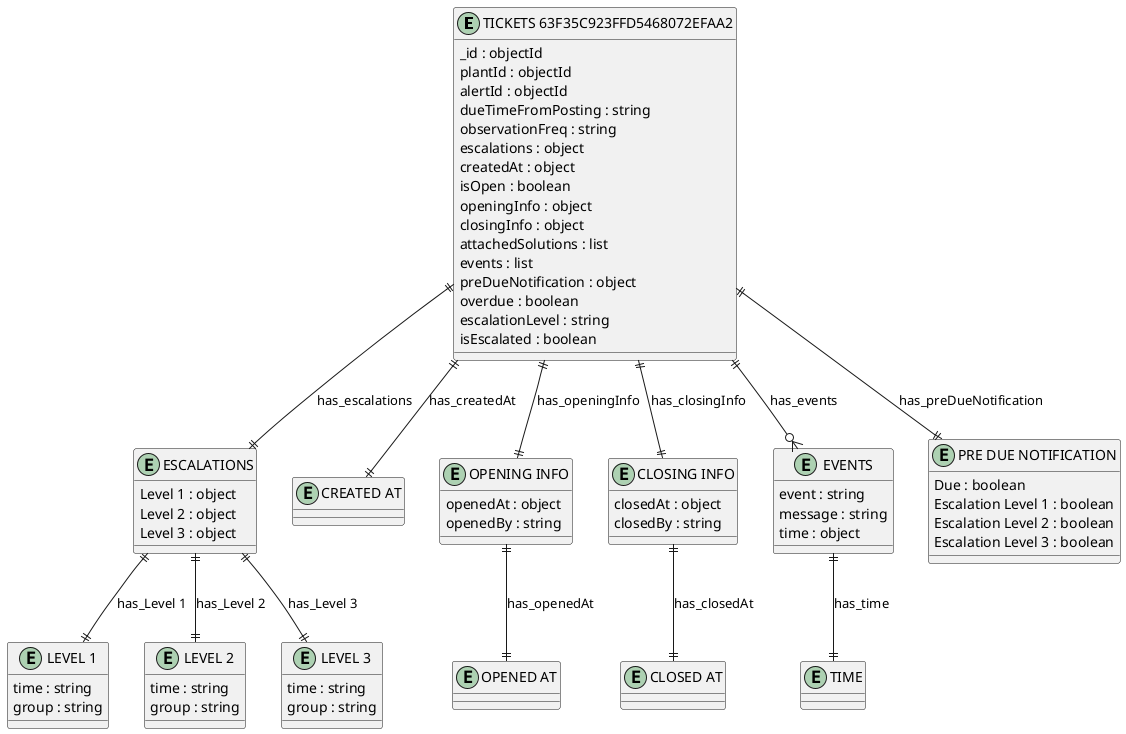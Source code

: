 @startuml TICKETS_63F35C923FFD5468072EFAA2_Diagram

entity "TICKETS 63F35C923FFD5468072EFAA2" as TICKETS_63F35C923FFD5468072EFAA2 {
  _id : objectId
  plantId : objectId
  alertId : objectId
  dueTimeFromPosting : string
  observationFreq : string
  escalations : object
  createdAt : object
  isOpen : boolean
  openingInfo : object
  closingInfo : object
  attachedSolutions : list
  events : list
  preDueNotification : object
  overdue : boolean
  escalationLevel : string
  isEscalated : boolean
}

entity "ESCALATIONS" as ESCALATIONS {
  Level 1 : object
  Level 2 : object
  Level 3 : object
}

entity "LEVEL 1" as LEVEL_1 {
  time : string
  group : string
}

entity "LEVEL 2" as LEVEL_2 {
  time : string
  group : string
}

entity "LEVEL 3" as LEVEL_3 {
  time : string
  group : string
}

entity "CREATED AT" as CREATED_AT {
}

entity "OPENING INFO" as OPENING_INFO {
  openedAt : object
  openedBy : string
}

entity "OPENED AT" as OPENED_AT {
}

entity "CLOSING INFO" as CLOSING_INFO {
  closedAt : object
  closedBy : string
}

entity "CLOSED AT" as CLOSED_AT {
}

entity "EVENTS" as EVENTS {
  event : string
  message : string
  time : object
}

entity "TIME" as TIME {
}

entity "PRE DUE NOTIFICATION" as PRE_DUE_NOTIFICATION {
  Due : boolean
  Escalation Level 1 : boolean
  Escalation Level 2 : boolean
  Escalation Level 3 : boolean
}

' // Relationships
TICKETS_63F35C923FFD5468072EFAA2 ||--|| ESCALATIONS : has_escalations
ESCALATIONS ||--|| LEVEL_1 : has_Level 1
ESCALATIONS ||--|| LEVEL_2 : has_Level 2
ESCALATIONS ||--|| LEVEL_3 : has_Level 3
TICKETS_63F35C923FFD5468072EFAA2 ||--|| CREATED_AT : has_createdAt
TICKETS_63F35C923FFD5468072EFAA2 ||--|| OPENING_INFO : has_openingInfo
OPENING_INFO ||--|| OPENED_AT : has_openedAt
TICKETS_63F35C923FFD5468072EFAA2 ||--|| CLOSING_INFO : has_closingInfo
CLOSING_INFO ||--|| CLOSED_AT : has_closedAt
TICKETS_63F35C923FFD5468072EFAA2 ||--o{ EVENTS : has_events
EVENTS ||--|| TIME : has_time
TICKETS_63F35C923FFD5468072EFAA2 ||--|| PRE_DUE_NOTIFICATION : has_preDueNotification
@enduml